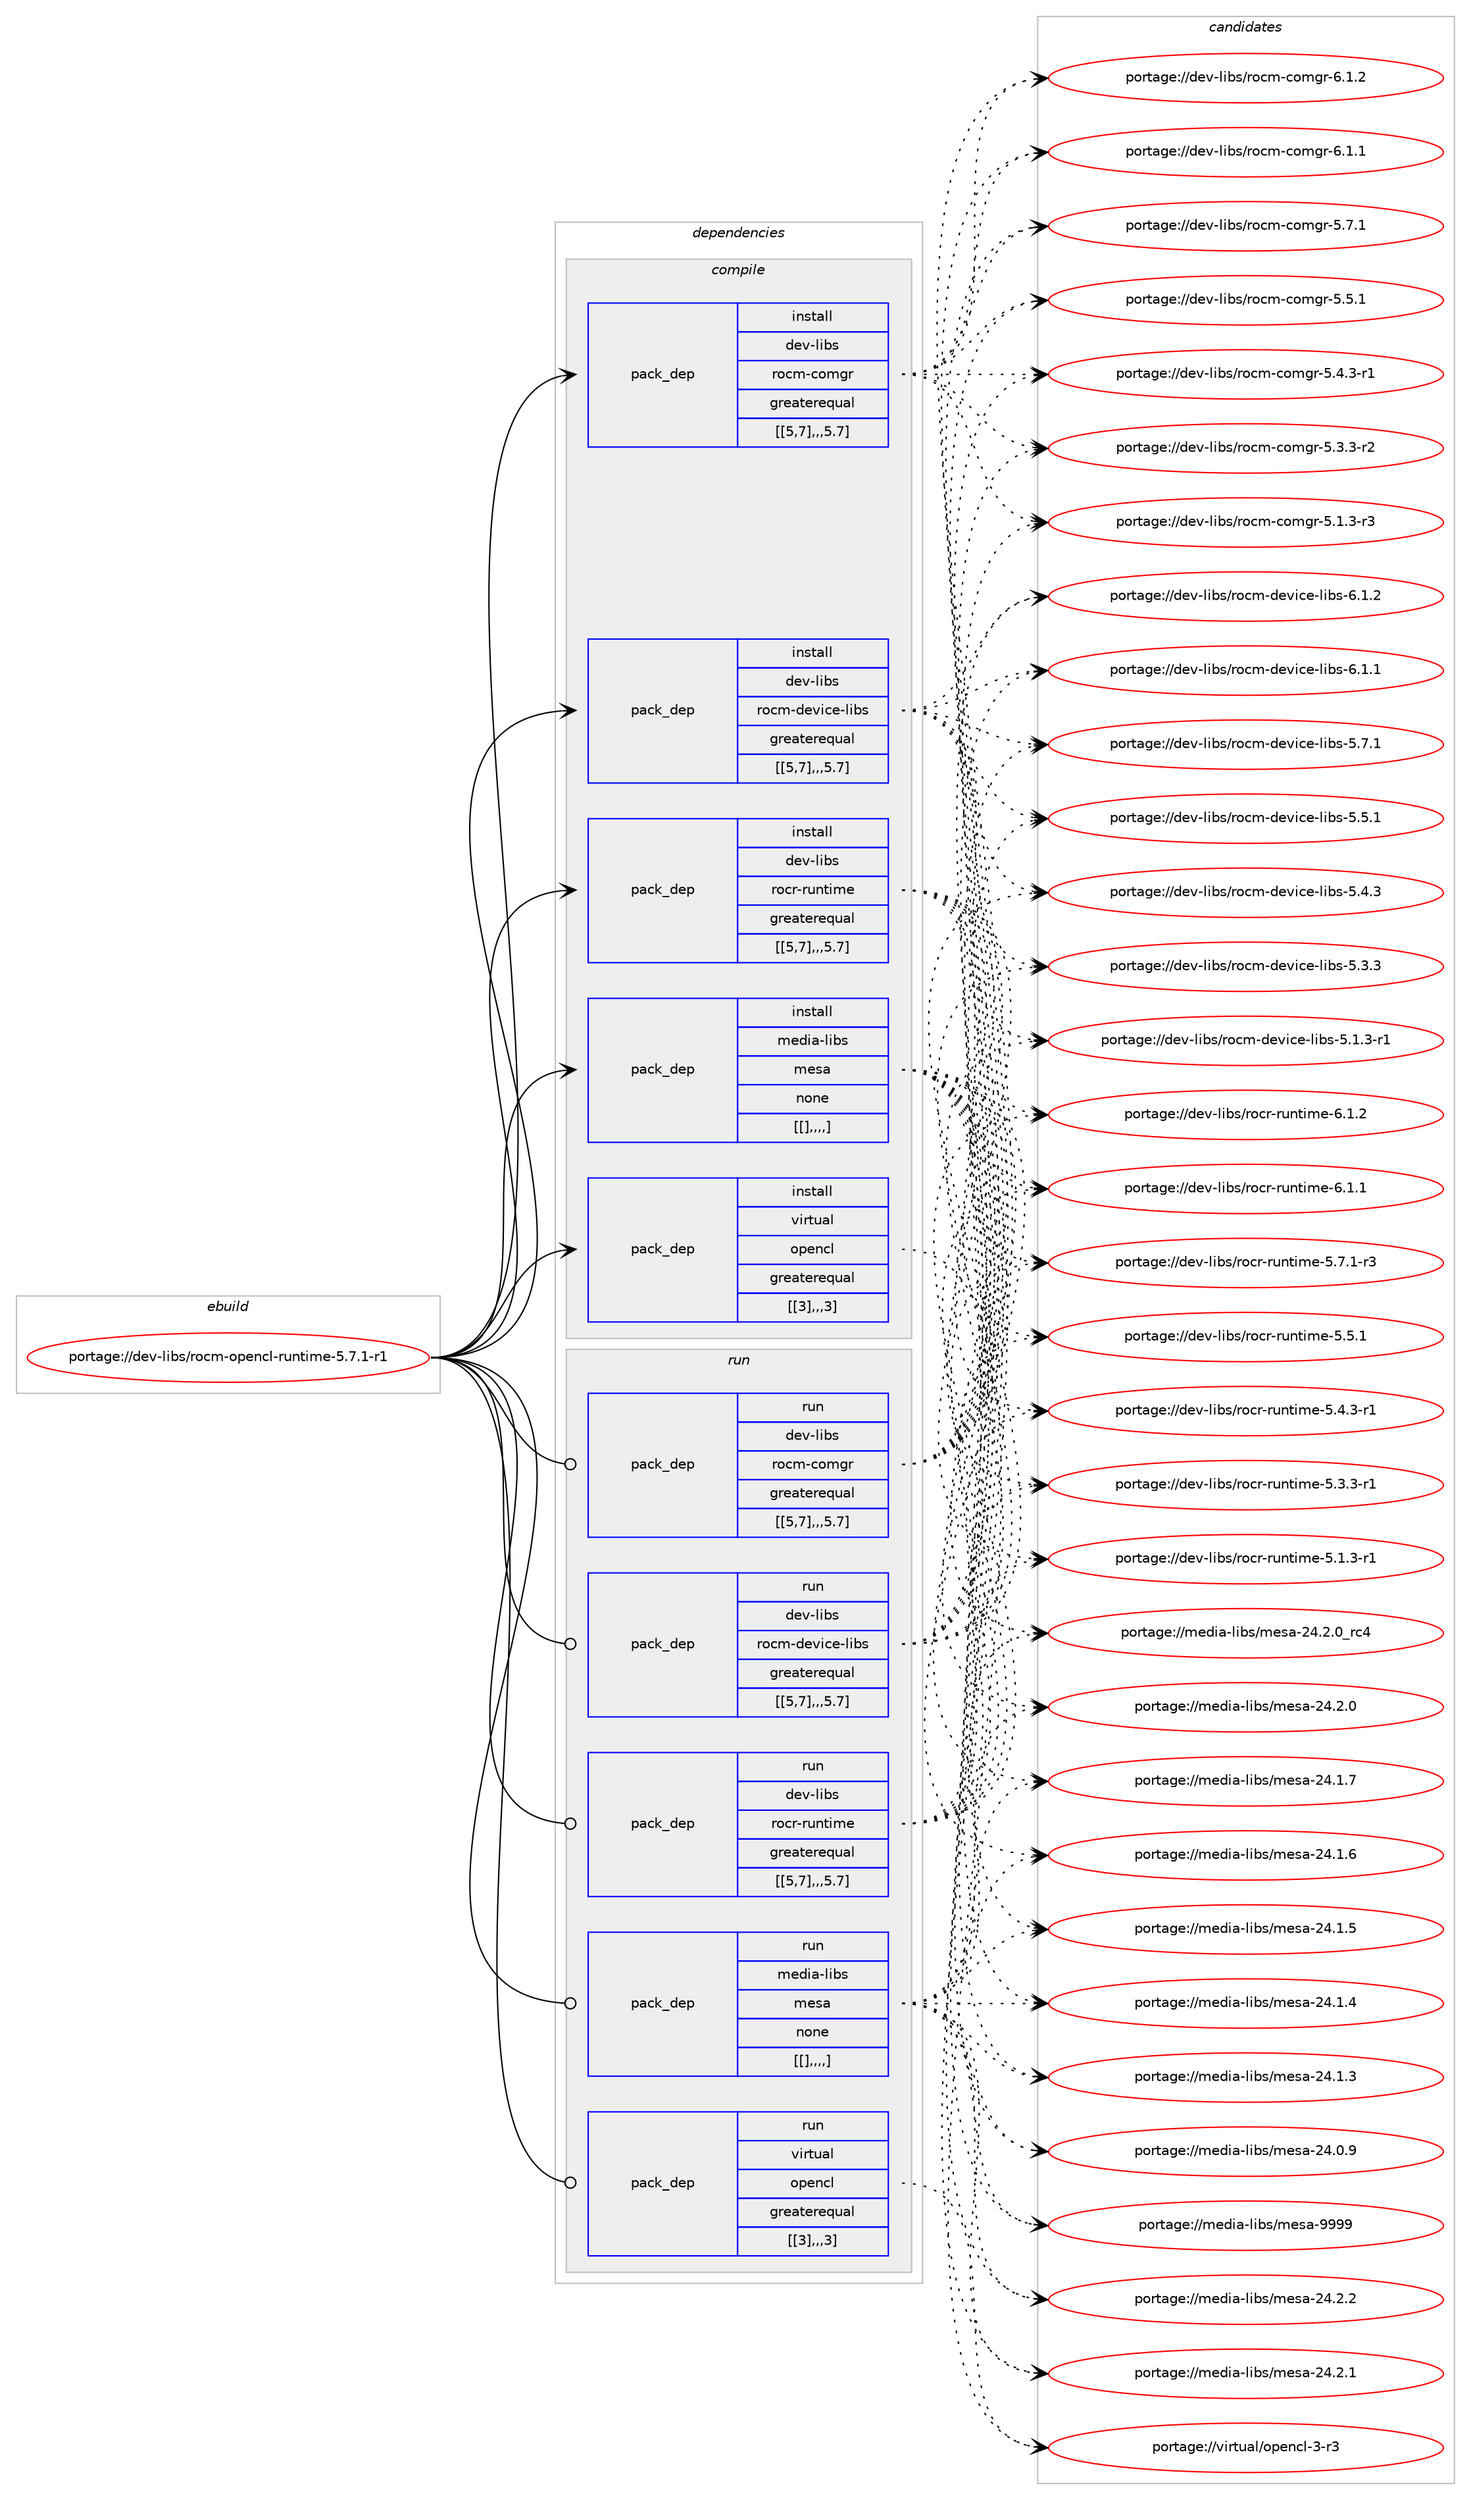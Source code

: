 digraph prolog {

# *************
# Graph options
# *************

newrank=true;
concentrate=true;
compound=true;
graph [rankdir=LR,fontname=Helvetica,fontsize=10,ranksep=1.5];#, ranksep=2.5, nodesep=0.2];
edge  [arrowhead=vee];
node  [fontname=Helvetica,fontsize=10];

# **********
# The ebuild
# **********

subgraph cluster_leftcol {
color=gray;
label=<<i>ebuild</i>>;
id [label="portage://dev-libs/rocm-opencl-runtime-5.7.1-r1", color=red, width=4, href="../dev-libs/rocm-opencl-runtime-5.7.1-r1.svg"];
}

# ****************
# The dependencies
# ****************

subgraph cluster_midcol {
color=gray;
label=<<i>dependencies</i>>;
subgraph cluster_compile {
fillcolor="#eeeeee";
style=filled;
label=<<i>compile</i>>;
subgraph pack85029 {
dependency114818 [label=<<TABLE BORDER="0" CELLBORDER="1" CELLSPACING="0" CELLPADDING="4" WIDTH="220"><TR><TD ROWSPAN="6" CELLPADDING="30">pack_dep</TD></TR><TR><TD WIDTH="110">install</TD></TR><TR><TD>dev-libs</TD></TR><TR><TD>rocm-comgr</TD></TR><TR><TD>greaterequal</TD></TR><TR><TD>[[5,7],,,5.7]</TD></TR></TABLE>>, shape=none, color=blue];
}
id:e -> dependency114818:w [weight=20,style="solid",arrowhead="vee"];
subgraph pack85030 {
dependency114819 [label=<<TABLE BORDER="0" CELLBORDER="1" CELLSPACING="0" CELLPADDING="4" WIDTH="220"><TR><TD ROWSPAN="6" CELLPADDING="30">pack_dep</TD></TR><TR><TD WIDTH="110">install</TD></TR><TR><TD>dev-libs</TD></TR><TR><TD>rocm-device-libs</TD></TR><TR><TD>greaterequal</TD></TR><TR><TD>[[5,7],,,5.7]</TD></TR></TABLE>>, shape=none, color=blue];
}
id:e -> dependency114819:w [weight=20,style="solid",arrowhead="vee"];
subgraph pack85031 {
dependency114820 [label=<<TABLE BORDER="0" CELLBORDER="1" CELLSPACING="0" CELLPADDING="4" WIDTH="220"><TR><TD ROWSPAN="6" CELLPADDING="30">pack_dep</TD></TR><TR><TD WIDTH="110">install</TD></TR><TR><TD>dev-libs</TD></TR><TR><TD>rocr-runtime</TD></TR><TR><TD>greaterequal</TD></TR><TR><TD>[[5,7],,,5.7]</TD></TR></TABLE>>, shape=none, color=blue];
}
id:e -> dependency114820:w [weight=20,style="solid",arrowhead="vee"];
subgraph pack85032 {
dependency114821 [label=<<TABLE BORDER="0" CELLBORDER="1" CELLSPACING="0" CELLPADDING="4" WIDTH="220"><TR><TD ROWSPAN="6" CELLPADDING="30">pack_dep</TD></TR><TR><TD WIDTH="110">install</TD></TR><TR><TD>media-libs</TD></TR><TR><TD>mesa</TD></TR><TR><TD>none</TD></TR><TR><TD>[[],,,,]</TD></TR></TABLE>>, shape=none, color=blue];
}
id:e -> dependency114821:w [weight=20,style="solid",arrowhead="vee"];
subgraph pack85033 {
dependency114822 [label=<<TABLE BORDER="0" CELLBORDER="1" CELLSPACING="0" CELLPADDING="4" WIDTH="220"><TR><TD ROWSPAN="6" CELLPADDING="30">pack_dep</TD></TR><TR><TD WIDTH="110">install</TD></TR><TR><TD>virtual</TD></TR><TR><TD>opencl</TD></TR><TR><TD>greaterequal</TD></TR><TR><TD>[[3],,,3]</TD></TR></TABLE>>, shape=none, color=blue];
}
id:e -> dependency114822:w [weight=20,style="solid",arrowhead="vee"];
}
subgraph cluster_compileandrun {
fillcolor="#eeeeee";
style=filled;
label=<<i>compile and run</i>>;
}
subgraph cluster_run {
fillcolor="#eeeeee";
style=filled;
label=<<i>run</i>>;
subgraph pack85034 {
dependency114823 [label=<<TABLE BORDER="0" CELLBORDER="1" CELLSPACING="0" CELLPADDING="4" WIDTH="220"><TR><TD ROWSPAN="6" CELLPADDING="30">pack_dep</TD></TR><TR><TD WIDTH="110">run</TD></TR><TR><TD>dev-libs</TD></TR><TR><TD>rocm-comgr</TD></TR><TR><TD>greaterequal</TD></TR><TR><TD>[[5,7],,,5.7]</TD></TR></TABLE>>, shape=none, color=blue];
}
id:e -> dependency114823:w [weight=20,style="solid",arrowhead="odot"];
subgraph pack85035 {
dependency114824 [label=<<TABLE BORDER="0" CELLBORDER="1" CELLSPACING="0" CELLPADDING="4" WIDTH="220"><TR><TD ROWSPAN="6" CELLPADDING="30">pack_dep</TD></TR><TR><TD WIDTH="110">run</TD></TR><TR><TD>dev-libs</TD></TR><TR><TD>rocm-device-libs</TD></TR><TR><TD>greaterequal</TD></TR><TR><TD>[[5,7],,,5.7]</TD></TR></TABLE>>, shape=none, color=blue];
}
id:e -> dependency114824:w [weight=20,style="solid",arrowhead="odot"];
subgraph pack85036 {
dependency114825 [label=<<TABLE BORDER="0" CELLBORDER="1" CELLSPACING="0" CELLPADDING="4" WIDTH="220"><TR><TD ROWSPAN="6" CELLPADDING="30">pack_dep</TD></TR><TR><TD WIDTH="110">run</TD></TR><TR><TD>dev-libs</TD></TR><TR><TD>rocr-runtime</TD></TR><TR><TD>greaterequal</TD></TR><TR><TD>[[5,7],,,5.7]</TD></TR></TABLE>>, shape=none, color=blue];
}
id:e -> dependency114825:w [weight=20,style="solid",arrowhead="odot"];
subgraph pack85037 {
dependency114826 [label=<<TABLE BORDER="0" CELLBORDER="1" CELLSPACING="0" CELLPADDING="4" WIDTH="220"><TR><TD ROWSPAN="6" CELLPADDING="30">pack_dep</TD></TR><TR><TD WIDTH="110">run</TD></TR><TR><TD>media-libs</TD></TR><TR><TD>mesa</TD></TR><TR><TD>none</TD></TR><TR><TD>[[],,,,]</TD></TR></TABLE>>, shape=none, color=blue];
}
id:e -> dependency114826:w [weight=20,style="solid",arrowhead="odot"];
subgraph pack85038 {
dependency114827 [label=<<TABLE BORDER="0" CELLBORDER="1" CELLSPACING="0" CELLPADDING="4" WIDTH="220"><TR><TD ROWSPAN="6" CELLPADDING="30">pack_dep</TD></TR><TR><TD WIDTH="110">run</TD></TR><TR><TD>virtual</TD></TR><TR><TD>opencl</TD></TR><TR><TD>greaterequal</TD></TR><TR><TD>[[3],,,3]</TD></TR></TABLE>>, shape=none, color=blue];
}
id:e -> dependency114827:w [weight=20,style="solid",arrowhead="odot"];
}
}

# **************
# The candidates
# **************

subgraph cluster_choices {
rank=same;
color=gray;
label=<<i>candidates</i>>;

subgraph choice85029 {
color=black;
nodesep=1;
choice100101118451081059811547114111991094599111109103114455446494650 [label="portage://dev-libs/rocm-comgr-6.1.2", color=red, width=4,href="../dev-libs/rocm-comgr-6.1.2.svg"];
choice100101118451081059811547114111991094599111109103114455446494649 [label="portage://dev-libs/rocm-comgr-6.1.1", color=red, width=4,href="../dev-libs/rocm-comgr-6.1.1.svg"];
choice100101118451081059811547114111991094599111109103114455346554649 [label="portage://dev-libs/rocm-comgr-5.7.1", color=red, width=4,href="../dev-libs/rocm-comgr-5.7.1.svg"];
choice100101118451081059811547114111991094599111109103114455346534649 [label="portage://dev-libs/rocm-comgr-5.5.1", color=red, width=4,href="../dev-libs/rocm-comgr-5.5.1.svg"];
choice1001011184510810598115471141119910945991111091031144553465246514511449 [label="portage://dev-libs/rocm-comgr-5.4.3-r1", color=red, width=4,href="../dev-libs/rocm-comgr-5.4.3-r1.svg"];
choice1001011184510810598115471141119910945991111091031144553465146514511450 [label="portage://dev-libs/rocm-comgr-5.3.3-r2", color=red, width=4,href="../dev-libs/rocm-comgr-5.3.3-r2.svg"];
choice1001011184510810598115471141119910945991111091031144553464946514511451 [label="portage://dev-libs/rocm-comgr-5.1.3-r3", color=red, width=4,href="../dev-libs/rocm-comgr-5.1.3-r3.svg"];
dependency114818:e -> choice100101118451081059811547114111991094599111109103114455446494650:w [style=dotted,weight="100"];
dependency114818:e -> choice100101118451081059811547114111991094599111109103114455446494649:w [style=dotted,weight="100"];
dependency114818:e -> choice100101118451081059811547114111991094599111109103114455346554649:w [style=dotted,weight="100"];
dependency114818:e -> choice100101118451081059811547114111991094599111109103114455346534649:w [style=dotted,weight="100"];
dependency114818:e -> choice1001011184510810598115471141119910945991111091031144553465246514511449:w [style=dotted,weight="100"];
dependency114818:e -> choice1001011184510810598115471141119910945991111091031144553465146514511450:w [style=dotted,weight="100"];
dependency114818:e -> choice1001011184510810598115471141119910945991111091031144553464946514511451:w [style=dotted,weight="100"];
}
subgraph choice85030 {
color=black;
nodesep=1;
choice1001011184510810598115471141119910945100101118105991014510810598115455446494650 [label="portage://dev-libs/rocm-device-libs-6.1.2", color=red, width=4,href="../dev-libs/rocm-device-libs-6.1.2.svg"];
choice1001011184510810598115471141119910945100101118105991014510810598115455446494649 [label="portage://dev-libs/rocm-device-libs-6.1.1", color=red, width=4,href="../dev-libs/rocm-device-libs-6.1.1.svg"];
choice1001011184510810598115471141119910945100101118105991014510810598115455346554649 [label="portage://dev-libs/rocm-device-libs-5.7.1", color=red, width=4,href="../dev-libs/rocm-device-libs-5.7.1.svg"];
choice1001011184510810598115471141119910945100101118105991014510810598115455346534649 [label="portage://dev-libs/rocm-device-libs-5.5.1", color=red, width=4,href="../dev-libs/rocm-device-libs-5.5.1.svg"];
choice1001011184510810598115471141119910945100101118105991014510810598115455346524651 [label="portage://dev-libs/rocm-device-libs-5.4.3", color=red, width=4,href="../dev-libs/rocm-device-libs-5.4.3.svg"];
choice1001011184510810598115471141119910945100101118105991014510810598115455346514651 [label="portage://dev-libs/rocm-device-libs-5.3.3", color=red, width=4,href="../dev-libs/rocm-device-libs-5.3.3.svg"];
choice10010111845108105981154711411199109451001011181059910145108105981154553464946514511449 [label="portage://dev-libs/rocm-device-libs-5.1.3-r1", color=red, width=4,href="../dev-libs/rocm-device-libs-5.1.3-r1.svg"];
dependency114819:e -> choice1001011184510810598115471141119910945100101118105991014510810598115455446494650:w [style=dotted,weight="100"];
dependency114819:e -> choice1001011184510810598115471141119910945100101118105991014510810598115455446494649:w [style=dotted,weight="100"];
dependency114819:e -> choice1001011184510810598115471141119910945100101118105991014510810598115455346554649:w [style=dotted,weight="100"];
dependency114819:e -> choice1001011184510810598115471141119910945100101118105991014510810598115455346534649:w [style=dotted,weight="100"];
dependency114819:e -> choice1001011184510810598115471141119910945100101118105991014510810598115455346524651:w [style=dotted,weight="100"];
dependency114819:e -> choice1001011184510810598115471141119910945100101118105991014510810598115455346514651:w [style=dotted,weight="100"];
dependency114819:e -> choice10010111845108105981154711411199109451001011181059910145108105981154553464946514511449:w [style=dotted,weight="100"];
}
subgraph choice85031 {
color=black;
nodesep=1;
choice1001011184510810598115471141119911445114117110116105109101455446494650 [label="portage://dev-libs/rocr-runtime-6.1.2", color=red, width=4,href="../dev-libs/rocr-runtime-6.1.2.svg"];
choice1001011184510810598115471141119911445114117110116105109101455446494649 [label="portage://dev-libs/rocr-runtime-6.1.1", color=red, width=4,href="../dev-libs/rocr-runtime-6.1.1.svg"];
choice10010111845108105981154711411199114451141171101161051091014553465546494511451 [label="portage://dev-libs/rocr-runtime-5.7.1-r3", color=red, width=4,href="../dev-libs/rocr-runtime-5.7.1-r3.svg"];
choice1001011184510810598115471141119911445114117110116105109101455346534649 [label="portage://dev-libs/rocr-runtime-5.5.1", color=red, width=4,href="../dev-libs/rocr-runtime-5.5.1.svg"];
choice10010111845108105981154711411199114451141171101161051091014553465246514511449 [label="portage://dev-libs/rocr-runtime-5.4.3-r1", color=red, width=4,href="../dev-libs/rocr-runtime-5.4.3-r1.svg"];
choice10010111845108105981154711411199114451141171101161051091014553465146514511449 [label="portage://dev-libs/rocr-runtime-5.3.3-r1", color=red, width=4,href="../dev-libs/rocr-runtime-5.3.3-r1.svg"];
choice10010111845108105981154711411199114451141171101161051091014553464946514511449 [label="portage://dev-libs/rocr-runtime-5.1.3-r1", color=red, width=4,href="../dev-libs/rocr-runtime-5.1.3-r1.svg"];
dependency114820:e -> choice1001011184510810598115471141119911445114117110116105109101455446494650:w [style=dotted,weight="100"];
dependency114820:e -> choice1001011184510810598115471141119911445114117110116105109101455446494649:w [style=dotted,weight="100"];
dependency114820:e -> choice10010111845108105981154711411199114451141171101161051091014553465546494511451:w [style=dotted,weight="100"];
dependency114820:e -> choice1001011184510810598115471141119911445114117110116105109101455346534649:w [style=dotted,weight="100"];
dependency114820:e -> choice10010111845108105981154711411199114451141171101161051091014553465246514511449:w [style=dotted,weight="100"];
dependency114820:e -> choice10010111845108105981154711411199114451141171101161051091014553465146514511449:w [style=dotted,weight="100"];
dependency114820:e -> choice10010111845108105981154711411199114451141171101161051091014553464946514511449:w [style=dotted,weight="100"];
}
subgraph choice85032 {
color=black;
nodesep=1;
choice10910110010597451081059811547109101115974557575757 [label="portage://media-libs/mesa-9999", color=red, width=4,href="../media-libs/mesa-9999.svg"];
choice109101100105974510810598115471091011159745505246504650 [label="portage://media-libs/mesa-24.2.2", color=red, width=4,href="../media-libs/mesa-24.2.2.svg"];
choice109101100105974510810598115471091011159745505246504649 [label="portage://media-libs/mesa-24.2.1", color=red, width=4,href="../media-libs/mesa-24.2.1.svg"];
choice109101100105974510810598115471091011159745505246504648951149952 [label="portage://media-libs/mesa-24.2.0_rc4", color=red, width=4,href="../media-libs/mesa-24.2.0_rc4.svg"];
choice109101100105974510810598115471091011159745505246504648 [label="portage://media-libs/mesa-24.2.0", color=red, width=4,href="../media-libs/mesa-24.2.0.svg"];
choice109101100105974510810598115471091011159745505246494655 [label="portage://media-libs/mesa-24.1.7", color=red, width=4,href="../media-libs/mesa-24.1.7.svg"];
choice109101100105974510810598115471091011159745505246494654 [label="portage://media-libs/mesa-24.1.6", color=red, width=4,href="../media-libs/mesa-24.1.6.svg"];
choice109101100105974510810598115471091011159745505246494653 [label="portage://media-libs/mesa-24.1.5", color=red, width=4,href="../media-libs/mesa-24.1.5.svg"];
choice109101100105974510810598115471091011159745505246494652 [label="portage://media-libs/mesa-24.1.4", color=red, width=4,href="../media-libs/mesa-24.1.4.svg"];
choice109101100105974510810598115471091011159745505246494651 [label="portage://media-libs/mesa-24.1.3", color=red, width=4,href="../media-libs/mesa-24.1.3.svg"];
choice109101100105974510810598115471091011159745505246484657 [label="portage://media-libs/mesa-24.0.9", color=red, width=4,href="../media-libs/mesa-24.0.9.svg"];
dependency114821:e -> choice10910110010597451081059811547109101115974557575757:w [style=dotted,weight="100"];
dependency114821:e -> choice109101100105974510810598115471091011159745505246504650:w [style=dotted,weight="100"];
dependency114821:e -> choice109101100105974510810598115471091011159745505246504649:w [style=dotted,weight="100"];
dependency114821:e -> choice109101100105974510810598115471091011159745505246504648951149952:w [style=dotted,weight="100"];
dependency114821:e -> choice109101100105974510810598115471091011159745505246504648:w [style=dotted,weight="100"];
dependency114821:e -> choice109101100105974510810598115471091011159745505246494655:w [style=dotted,weight="100"];
dependency114821:e -> choice109101100105974510810598115471091011159745505246494654:w [style=dotted,weight="100"];
dependency114821:e -> choice109101100105974510810598115471091011159745505246494653:w [style=dotted,weight="100"];
dependency114821:e -> choice109101100105974510810598115471091011159745505246494652:w [style=dotted,weight="100"];
dependency114821:e -> choice109101100105974510810598115471091011159745505246494651:w [style=dotted,weight="100"];
dependency114821:e -> choice109101100105974510810598115471091011159745505246484657:w [style=dotted,weight="100"];
}
subgraph choice85033 {
color=black;
nodesep=1;
choice11810511411611797108471111121011109910845514511451 [label="portage://virtual/opencl-3-r3", color=red, width=4,href="../virtual/opencl-3-r3.svg"];
dependency114822:e -> choice11810511411611797108471111121011109910845514511451:w [style=dotted,weight="100"];
}
subgraph choice85034 {
color=black;
nodesep=1;
choice100101118451081059811547114111991094599111109103114455446494650 [label="portage://dev-libs/rocm-comgr-6.1.2", color=red, width=4,href="../dev-libs/rocm-comgr-6.1.2.svg"];
choice100101118451081059811547114111991094599111109103114455446494649 [label="portage://dev-libs/rocm-comgr-6.1.1", color=red, width=4,href="../dev-libs/rocm-comgr-6.1.1.svg"];
choice100101118451081059811547114111991094599111109103114455346554649 [label="portage://dev-libs/rocm-comgr-5.7.1", color=red, width=4,href="../dev-libs/rocm-comgr-5.7.1.svg"];
choice100101118451081059811547114111991094599111109103114455346534649 [label="portage://dev-libs/rocm-comgr-5.5.1", color=red, width=4,href="../dev-libs/rocm-comgr-5.5.1.svg"];
choice1001011184510810598115471141119910945991111091031144553465246514511449 [label="portage://dev-libs/rocm-comgr-5.4.3-r1", color=red, width=4,href="../dev-libs/rocm-comgr-5.4.3-r1.svg"];
choice1001011184510810598115471141119910945991111091031144553465146514511450 [label="portage://dev-libs/rocm-comgr-5.3.3-r2", color=red, width=4,href="../dev-libs/rocm-comgr-5.3.3-r2.svg"];
choice1001011184510810598115471141119910945991111091031144553464946514511451 [label="portage://dev-libs/rocm-comgr-5.1.3-r3", color=red, width=4,href="../dev-libs/rocm-comgr-5.1.3-r3.svg"];
dependency114823:e -> choice100101118451081059811547114111991094599111109103114455446494650:w [style=dotted,weight="100"];
dependency114823:e -> choice100101118451081059811547114111991094599111109103114455446494649:w [style=dotted,weight="100"];
dependency114823:e -> choice100101118451081059811547114111991094599111109103114455346554649:w [style=dotted,weight="100"];
dependency114823:e -> choice100101118451081059811547114111991094599111109103114455346534649:w [style=dotted,weight="100"];
dependency114823:e -> choice1001011184510810598115471141119910945991111091031144553465246514511449:w [style=dotted,weight="100"];
dependency114823:e -> choice1001011184510810598115471141119910945991111091031144553465146514511450:w [style=dotted,weight="100"];
dependency114823:e -> choice1001011184510810598115471141119910945991111091031144553464946514511451:w [style=dotted,weight="100"];
}
subgraph choice85035 {
color=black;
nodesep=1;
choice1001011184510810598115471141119910945100101118105991014510810598115455446494650 [label="portage://dev-libs/rocm-device-libs-6.1.2", color=red, width=4,href="../dev-libs/rocm-device-libs-6.1.2.svg"];
choice1001011184510810598115471141119910945100101118105991014510810598115455446494649 [label="portage://dev-libs/rocm-device-libs-6.1.1", color=red, width=4,href="../dev-libs/rocm-device-libs-6.1.1.svg"];
choice1001011184510810598115471141119910945100101118105991014510810598115455346554649 [label="portage://dev-libs/rocm-device-libs-5.7.1", color=red, width=4,href="../dev-libs/rocm-device-libs-5.7.1.svg"];
choice1001011184510810598115471141119910945100101118105991014510810598115455346534649 [label="portage://dev-libs/rocm-device-libs-5.5.1", color=red, width=4,href="../dev-libs/rocm-device-libs-5.5.1.svg"];
choice1001011184510810598115471141119910945100101118105991014510810598115455346524651 [label="portage://dev-libs/rocm-device-libs-5.4.3", color=red, width=4,href="../dev-libs/rocm-device-libs-5.4.3.svg"];
choice1001011184510810598115471141119910945100101118105991014510810598115455346514651 [label="portage://dev-libs/rocm-device-libs-5.3.3", color=red, width=4,href="../dev-libs/rocm-device-libs-5.3.3.svg"];
choice10010111845108105981154711411199109451001011181059910145108105981154553464946514511449 [label="portage://dev-libs/rocm-device-libs-5.1.3-r1", color=red, width=4,href="../dev-libs/rocm-device-libs-5.1.3-r1.svg"];
dependency114824:e -> choice1001011184510810598115471141119910945100101118105991014510810598115455446494650:w [style=dotted,weight="100"];
dependency114824:e -> choice1001011184510810598115471141119910945100101118105991014510810598115455446494649:w [style=dotted,weight="100"];
dependency114824:e -> choice1001011184510810598115471141119910945100101118105991014510810598115455346554649:w [style=dotted,weight="100"];
dependency114824:e -> choice1001011184510810598115471141119910945100101118105991014510810598115455346534649:w [style=dotted,weight="100"];
dependency114824:e -> choice1001011184510810598115471141119910945100101118105991014510810598115455346524651:w [style=dotted,weight="100"];
dependency114824:e -> choice1001011184510810598115471141119910945100101118105991014510810598115455346514651:w [style=dotted,weight="100"];
dependency114824:e -> choice10010111845108105981154711411199109451001011181059910145108105981154553464946514511449:w [style=dotted,weight="100"];
}
subgraph choice85036 {
color=black;
nodesep=1;
choice1001011184510810598115471141119911445114117110116105109101455446494650 [label="portage://dev-libs/rocr-runtime-6.1.2", color=red, width=4,href="../dev-libs/rocr-runtime-6.1.2.svg"];
choice1001011184510810598115471141119911445114117110116105109101455446494649 [label="portage://dev-libs/rocr-runtime-6.1.1", color=red, width=4,href="../dev-libs/rocr-runtime-6.1.1.svg"];
choice10010111845108105981154711411199114451141171101161051091014553465546494511451 [label="portage://dev-libs/rocr-runtime-5.7.1-r3", color=red, width=4,href="../dev-libs/rocr-runtime-5.7.1-r3.svg"];
choice1001011184510810598115471141119911445114117110116105109101455346534649 [label="portage://dev-libs/rocr-runtime-5.5.1", color=red, width=4,href="../dev-libs/rocr-runtime-5.5.1.svg"];
choice10010111845108105981154711411199114451141171101161051091014553465246514511449 [label="portage://dev-libs/rocr-runtime-5.4.3-r1", color=red, width=4,href="../dev-libs/rocr-runtime-5.4.3-r1.svg"];
choice10010111845108105981154711411199114451141171101161051091014553465146514511449 [label="portage://dev-libs/rocr-runtime-5.3.3-r1", color=red, width=4,href="../dev-libs/rocr-runtime-5.3.3-r1.svg"];
choice10010111845108105981154711411199114451141171101161051091014553464946514511449 [label="portage://dev-libs/rocr-runtime-5.1.3-r1", color=red, width=4,href="../dev-libs/rocr-runtime-5.1.3-r1.svg"];
dependency114825:e -> choice1001011184510810598115471141119911445114117110116105109101455446494650:w [style=dotted,weight="100"];
dependency114825:e -> choice1001011184510810598115471141119911445114117110116105109101455446494649:w [style=dotted,weight="100"];
dependency114825:e -> choice10010111845108105981154711411199114451141171101161051091014553465546494511451:w [style=dotted,weight="100"];
dependency114825:e -> choice1001011184510810598115471141119911445114117110116105109101455346534649:w [style=dotted,weight="100"];
dependency114825:e -> choice10010111845108105981154711411199114451141171101161051091014553465246514511449:w [style=dotted,weight="100"];
dependency114825:e -> choice10010111845108105981154711411199114451141171101161051091014553465146514511449:w [style=dotted,weight="100"];
dependency114825:e -> choice10010111845108105981154711411199114451141171101161051091014553464946514511449:w [style=dotted,weight="100"];
}
subgraph choice85037 {
color=black;
nodesep=1;
choice10910110010597451081059811547109101115974557575757 [label="portage://media-libs/mesa-9999", color=red, width=4,href="../media-libs/mesa-9999.svg"];
choice109101100105974510810598115471091011159745505246504650 [label="portage://media-libs/mesa-24.2.2", color=red, width=4,href="../media-libs/mesa-24.2.2.svg"];
choice109101100105974510810598115471091011159745505246504649 [label="portage://media-libs/mesa-24.2.1", color=red, width=4,href="../media-libs/mesa-24.2.1.svg"];
choice109101100105974510810598115471091011159745505246504648951149952 [label="portage://media-libs/mesa-24.2.0_rc4", color=red, width=4,href="../media-libs/mesa-24.2.0_rc4.svg"];
choice109101100105974510810598115471091011159745505246504648 [label="portage://media-libs/mesa-24.2.0", color=red, width=4,href="../media-libs/mesa-24.2.0.svg"];
choice109101100105974510810598115471091011159745505246494655 [label="portage://media-libs/mesa-24.1.7", color=red, width=4,href="../media-libs/mesa-24.1.7.svg"];
choice109101100105974510810598115471091011159745505246494654 [label="portage://media-libs/mesa-24.1.6", color=red, width=4,href="../media-libs/mesa-24.1.6.svg"];
choice109101100105974510810598115471091011159745505246494653 [label="portage://media-libs/mesa-24.1.5", color=red, width=4,href="../media-libs/mesa-24.1.5.svg"];
choice109101100105974510810598115471091011159745505246494652 [label="portage://media-libs/mesa-24.1.4", color=red, width=4,href="../media-libs/mesa-24.1.4.svg"];
choice109101100105974510810598115471091011159745505246494651 [label="portage://media-libs/mesa-24.1.3", color=red, width=4,href="../media-libs/mesa-24.1.3.svg"];
choice109101100105974510810598115471091011159745505246484657 [label="portage://media-libs/mesa-24.0.9", color=red, width=4,href="../media-libs/mesa-24.0.9.svg"];
dependency114826:e -> choice10910110010597451081059811547109101115974557575757:w [style=dotted,weight="100"];
dependency114826:e -> choice109101100105974510810598115471091011159745505246504650:w [style=dotted,weight="100"];
dependency114826:e -> choice109101100105974510810598115471091011159745505246504649:w [style=dotted,weight="100"];
dependency114826:e -> choice109101100105974510810598115471091011159745505246504648951149952:w [style=dotted,weight="100"];
dependency114826:e -> choice109101100105974510810598115471091011159745505246504648:w [style=dotted,weight="100"];
dependency114826:e -> choice109101100105974510810598115471091011159745505246494655:w [style=dotted,weight="100"];
dependency114826:e -> choice109101100105974510810598115471091011159745505246494654:w [style=dotted,weight="100"];
dependency114826:e -> choice109101100105974510810598115471091011159745505246494653:w [style=dotted,weight="100"];
dependency114826:e -> choice109101100105974510810598115471091011159745505246494652:w [style=dotted,weight="100"];
dependency114826:e -> choice109101100105974510810598115471091011159745505246494651:w [style=dotted,weight="100"];
dependency114826:e -> choice109101100105974510810598115471091011159745505246484657:w [style=dotted,weight="100"];
}
subgraph choice85038 {
color=black;
nodesep=1;
choice11810511411611797108471111121011109910845514511451 [label="portage://virtual/opencl-3-r3", color=red, width=4,href="../virtual/opencl-3-r3.svg"];
dependency114827:e -> choice11810511411611797108471111121011109910845514511451:w [style=dotted,weight="100"];
}
}

}
